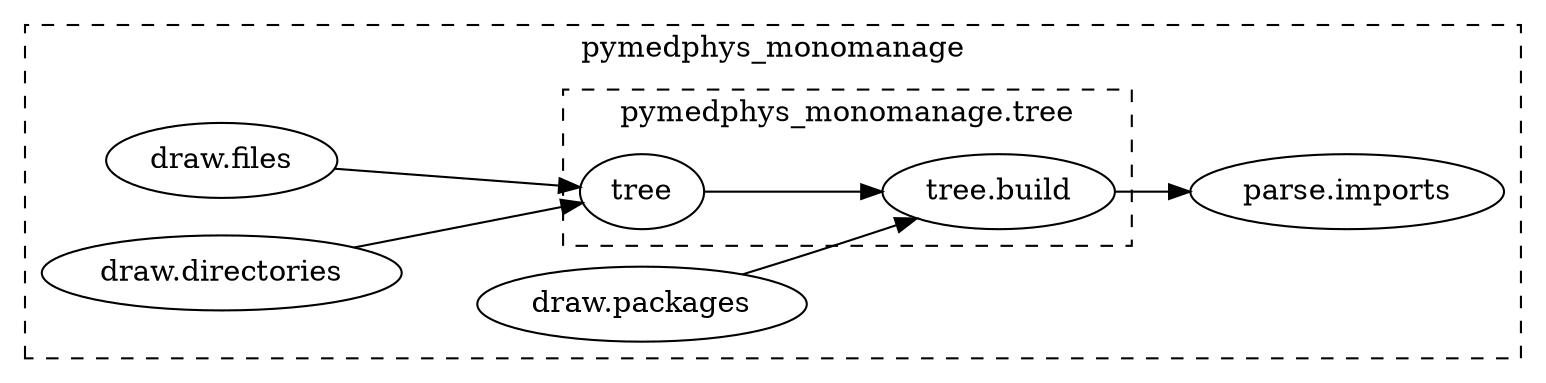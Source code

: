 strict digraph  {
    rankdir = LR;

    subgraph cluster_0 {
        "pymedphys_monomanage.draw.files";
"pymedphys_monomanage.draw.directories";
"pymedphys_monomanage.parse.imports";
"pymedphys_monomanage.draw.packages";
        label = "pymedphys_monomanage";
        style = dashed;

        subgraph cluster_1 {
            { rank = same; "pymedphys_monomanage.tree.build"; }
            { rank = same; "pymedphys_monomanage.tree"; }

            label = "pymedphys_monomanage.tree"
        }
    }

    "pymedphys_monomanage.draw.files" [label="draw.files"];
    "pymedphys_monomanage.tree.build" [label="tree.build"];
    "pymedphys_monomanage.draw.directories" [label="draw.directories"];
    "pymedphys_monomanage.tree" [label="tree"];
    "pymedphys_monomanage.parse.imports" [label="parse.imports"];
    "pymedphys_monomanage.draw.packages" [label="draw.packages"];

    "pymedphys_monomanage.tree" -> "pymedphys_monomanage.tree.build";
    "pymedphys_monomanage.draw.directories" -> "pymedphys_monomanage.tree";
    "pymedphys_monomanage.draw.files" -> "pymedphys_monomanage.tree";
    "pymedphys_monomanage.tree.build" -> "pymedphys_monomanage.parse.imports";
    "pymedphys_monomanage.draw.packages" -> "pymedphys_monomanage.tree.build";
    "pymedphys_monomanage.tree" -> "pymedphys_monomanage.tree.build";
}
